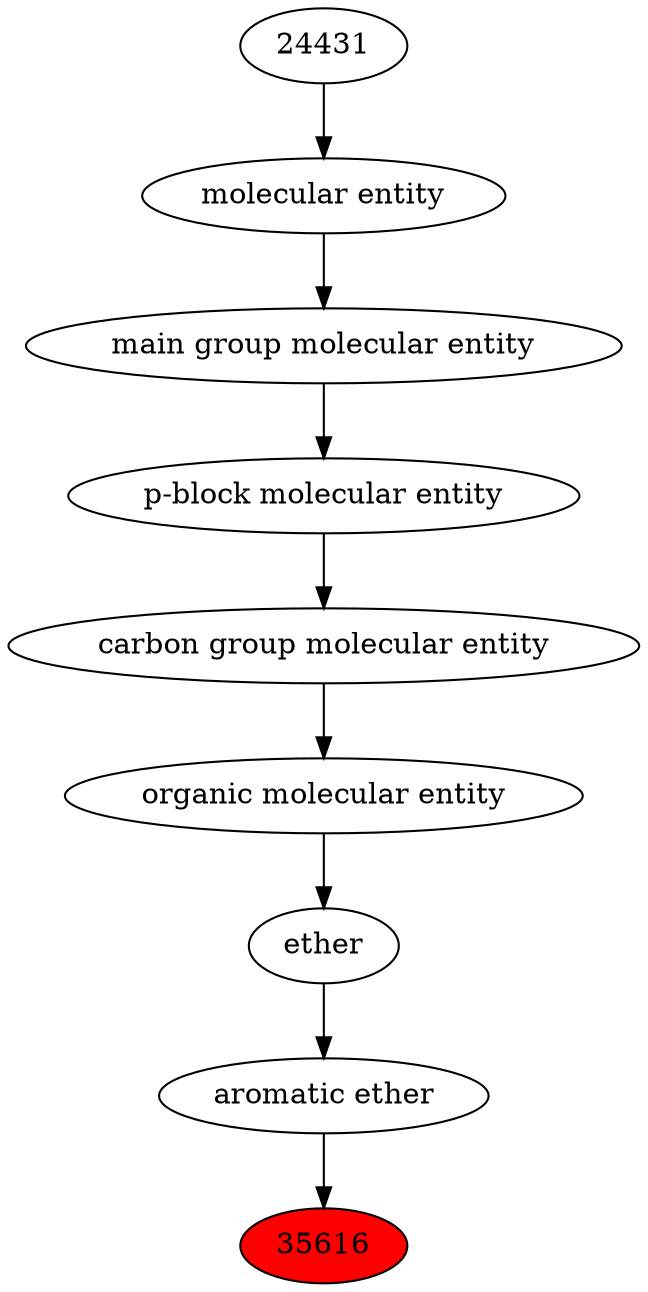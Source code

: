 digraph tree{ 
35616 [label="35616" fillcolor=red style=filled]
35618 -> 35616
35618 [label="aromatic ether"]
25698 -> 35618
25698 [label="ether"]
50860 -> 25698
50860 [label="organic molecular entity"]
33582 -> 50860
33582 [label="carbon group molecular entity"]
33675 -> 33582
33675 [label="p-block molecular entity"]
33579 -> 33675
33579 [label="main group molecular entity"]
23367 -> 33579
23367 [label="molecular entity"]
24431 -> 23367
24431 [label="24431"]
}